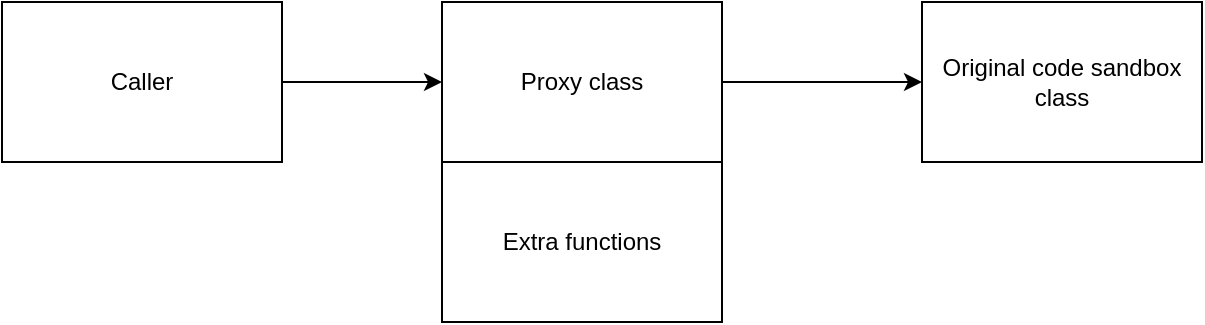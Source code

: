 <mxfile version="26.0.4">
  <diagram name="第 1 页" id="kHSUrik2_PSM_EDV-Ypl">
    <mxGraphModel dx="1413" dy="768" grid="1" gridSize="10" guides="1" tooltips="1" connect="1" arrows="1" fold="1" page="1" pageScale="1" pageWidth="827" pageHeight="1169" math="0" shadow="0">
      <root>
        <mxCell id="0" />
        <mxCell id="1" parent="0" />
        <mxCell id="NMqoA0gglMleff64Dn9a-10" style="edgeStyle=orthogonalEdgeStyle;rounded=0;orthogonalLoop=1;jettySize=auto;html=1;" edge="1" parent="1" source="NMqoA0gglMleff64Dn9a-2" target="NMqoA0gglMleff64Dn9a-8">
          <mxGeometry relative="1" as="geometry" />
        </mxCell>
        <mxCell id="NMqoA0gglMleff64Dn9a-2" value="Caller" style="rounded=0;whiteSpace=wrap;html=1;" vertex="1" parent="1">
          <mxGeometry x="150" y="180" width="140" height="80" as="geometry" />
        </mxCell>
        <mxCell id="NMqoA0gglMleff64Dn9a-4" value="Original code sandbox class" style="rounded=0;whiteSpace=wrap;html=1;" vertex="1" parent="1">
          <mxGeometry x="610" y="180" width="140" height="80" as="geometry" />
        </mxCell>
        <mxCell id="NMqoA0gglMleff64Dn9a-11" style="edgeStyle=orthogonalEdgeStyle;rounded=0;orthogonalLoop=1;jettySize=auto;html=1;" edge="1" parent="1" source="NMqoA0gglMleff64Dn9a-8" target="NMqoA0gglMleff64Dn9a-4">
          <mxGeometry relative="1" as="geometry" />
        </mxCell>
        <mxCell id="NMqoA0gglMleff64Dn9a-8" value="Proxy class" style="rounded=0;whiteSpace=wrap;html=1;" vertex="1" parent="1">
          <mxGeometry x="370" y="180" width="140" height="80" as="geometry" />
        </mxCell>
        <mxCell id="NMqoA0gglMleff64Dn9a-9" value="Extra functions" style="rounded=0;whiteSpace=wrap;html=1;" vertex="1" parent="1">
          <mxGeometry x="370" y="260" width="140" height="80" as="geometry" />
        </mxCell>
      </root>
    </mxGraphModel>
  </diagram>
</mxfile>
